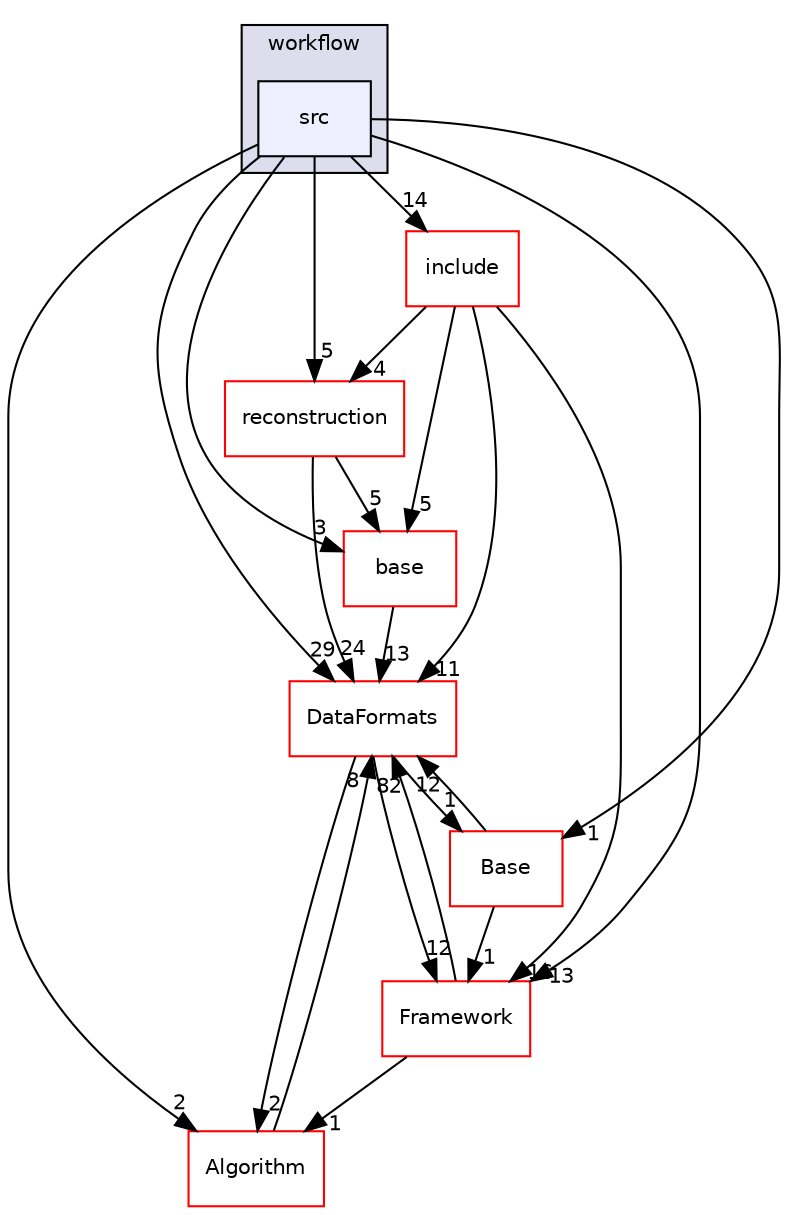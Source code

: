 digraph "/home/travis/build/AliceO2Group/AliceO2/Detectors/EMCAL/workflow/src" {
  bgcolor=transparent;
  compound=true
  node [ fontsize="10", fontname="Helvetica"];
  edge [ labelfontsize="10", labelfontname="Helvetica"];
  subgraph clusterdir_ee205545fda14b0cface4520402ad101 {
    graph [ bgcolor="#ddddee", pencolor="black", label="workflow" fontname="Helvetica", fontsize="10", URL="dir_ee205545fda14b0cface4520402ad101.html"]
  dir_fe570b66ee9607113976552ce149f8ae [shape=box, label="src", style="filled", fillcolor="#eeeeff", pencolor="black", URL="dir_fe570b66ee9607113976552ce149f8ae.html"];
  }
  dir_43247e9473992ee8ffdfc874c5267163 [shape=box label="reconstruction" color="red" URL="dir_43247e9473992ee8ffdfc874c5267163.html"];
  dir_37c90836491b695b472bf98d1be8336b [shape=box label="Base" color="red" URL="dir_37c90836491b695b472bf98d1be8336b.html"];
  dir_8ba487e25de5ee77e05e9dce7582cb98 [shape=box label="Algorithm" color="red" URL="dir_8ba487e25de5ee77e05e9dce7582cb98.html"];
  dir_478733f24fb8878a4cdf7773310adedd [shape=box label="base" color="red" URL="dir_478733f24fb8878a4cdf7773310adedd.html"];
  dir_bcbb2cf9a3d3d83e5515c82071a07177 [shape=box label="Framework" color="red" URL="dir_bcbb2cf9a3d3d83e5515c82071a07177.html"];
  dir_6dc85dba809f06ca1f8457b707bb34c8 [shape=box label="include" color="red" URL="dir_6dc85dba809f06ca1f8457b707bb34c8.html"];
  dir_2171f7ec022c5423887b07c69b2f5b48 [shape=box label="DataFormats" color="red" URL="dir_2171f7ec022c5423887b07c69b2f5b48.html"];
  dir_43247e9473992ee8ffdfc874c5267163->dir_478733f24fb8878a4cdf7773310adedd [headlabel="5", labeldistance=1.5 headhref="dir_000243_000201.html"];
  dir_43247e9473992ee8ffdfc874c5267163->dir_2171f7ec022c5423887b07c69b2f5b48 [headlabel="24", labeldistance=1.5 headhref="dir_000243_000077.html"];
  dir_fe570b66ee9607113976552ce149f8ae->dir_43247e9473992ee8ffdfc874c5267163 [headlabel="5", labeldistance=1.5 headhref="dir_000406_000243.html"];
  dir_fe570b66ee9607113976552ce149f8ae->dir_37c90836491b695b472bf98d1be8336b [headlabel="1", labeldistance=1.5 headhref="dir_000406_000275.html"];
  dir_fe570b66ee9607113976552ce149f8ae->dir_8ba487e25de5ee77e05e9dce7582cb98 [headlabel="2", labeldistance=1.5 headhref="dir_000406_000000.html"];
  dir_fe570b66ee9607113976552ce149f8ae->dir_478733f24fb8878a4cdf7773310adedd [headlabel="3", labeldistance=1.5 headhref="dir_000406_000201.html"];
  dir_fe570b66ee9607113976552ce149f8ae->dir_bcbb2cf9a3d3d83e5515c82071a07177 [headlabel="13", labeldistance=1.5 headhref="dir_000406_000014.html"];
  dir_fe570b66ee9607113976552ce149f8ae->dir_6dc85dba809f06ca1f8457b707bb34c8 [headlabel="14", labeldistance=1.5 headhref="dir_000406_000382.html"];
  dir_fe570b66ee9607113976552ce149f8ae->dir_2171f7ec022c5423887b07c69b2f5b48 [headlabel="29", labeldistance=1.5 headhref="dir_000406_000077.html"];
  dir_37c90836491b695b472bf98d1be8336b->dir_bcbb2cf9a3d3d83e5515c82071a07177 [headlabel="1", labeldistance=1.5 headhref="dir_000275_000014.html"];
  dir_37c90836491b695b472bf98d1be8336b->dir_2171f7ec022c5423887b07c69b2f5b48 [headlabel="12", labeldistance=1.5 headhref="dir_000275_000077.html"];
  dir_8ba487e25de5ee77e05e9dce7582cb98->dir_2171f7ec022c5423887b07c69b2f5b48 [headlabel="8", labeldistance=1.5 headhref="dir_000000_000077.html"];
  dir_478733f24fb8878a4cdf7773310adedd->dir_2171f7ec022c5423887b07c69b2f5b48 [headlabel="13", labeldistance=1.5 headhref="dir_000201_000077.html"];
  dir_bcbb2cf9a3d3d83e5515c82071a07177->dir_8ba487e25de5ee77e05e9dce7582cb98 [headlabel="1", labeldistance=1.5 headhref="dir_000014_000000.html"];
  dir_bcbb2cf9a3d3d83e5515c82071a07177->dir_2171f7ec022c5423887b07c69b2f5b48 [headlabel="82", labeldistance=1.5 headhref="dir_000014_000077.html"];
  dir_6dc85dba809f06ca1f8457b707bb34c8->dir_43247e9473992ee8ffdfc874c5267163 [headlabel="4", labeldistance=1.5 headhref="dir_000382_000243.html"];
  dir_6dc85dba809f06ca1f8457b707bb34c8->dir_478733f24fb8878a4cdf7773310adedd [headlabel="5", labeldistance=1.5 headhref="dir_000382_000201.html"];
  dir_6dc85dba809f06ca1f8457b707bb34c8->dir_bcbb2cf9a3d3d83e5515c82071a07177 [headlabel="16", labeldistance=1.5 headhref="dir_000382_000014.html"];
  dir_6dc85dba809f06ca1f8457b707bb34c8->dir_2171f7ec022c5423887b07c69b2f5b48 [headlabel="11", labeldistance=1.5 headhref="dir_000382_000077.html"];
  dir_2171f7ec022c5423887b07c69b2f5b48->dir_37c90836491b695b472bf98d1be8336b [headlabel="1", labeldistance=1.5 headhref="dir_000077_000275.html"];
  dir_2171f7ec022c5423887b07c69b2f5b48->dir_8ba487e25de5ee77e05e9dce7582cb98 [headlabel="2", labeldistance=1.5 headhref="dir_000077_000000.html"];
  dir_2171f7ec022c5423887b07c69b2f5b48->dir_bcbb2cf9a3d3d83e5515c82071a07177 [headlabel="12", labeldistance=1.5 headhref="dir_000077_000014.html"];
}
